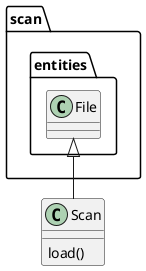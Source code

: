 @startuml
'https://plantuml.com/class-diagram

class Scan extends scan.entities.File {
    load()
}

@enduml